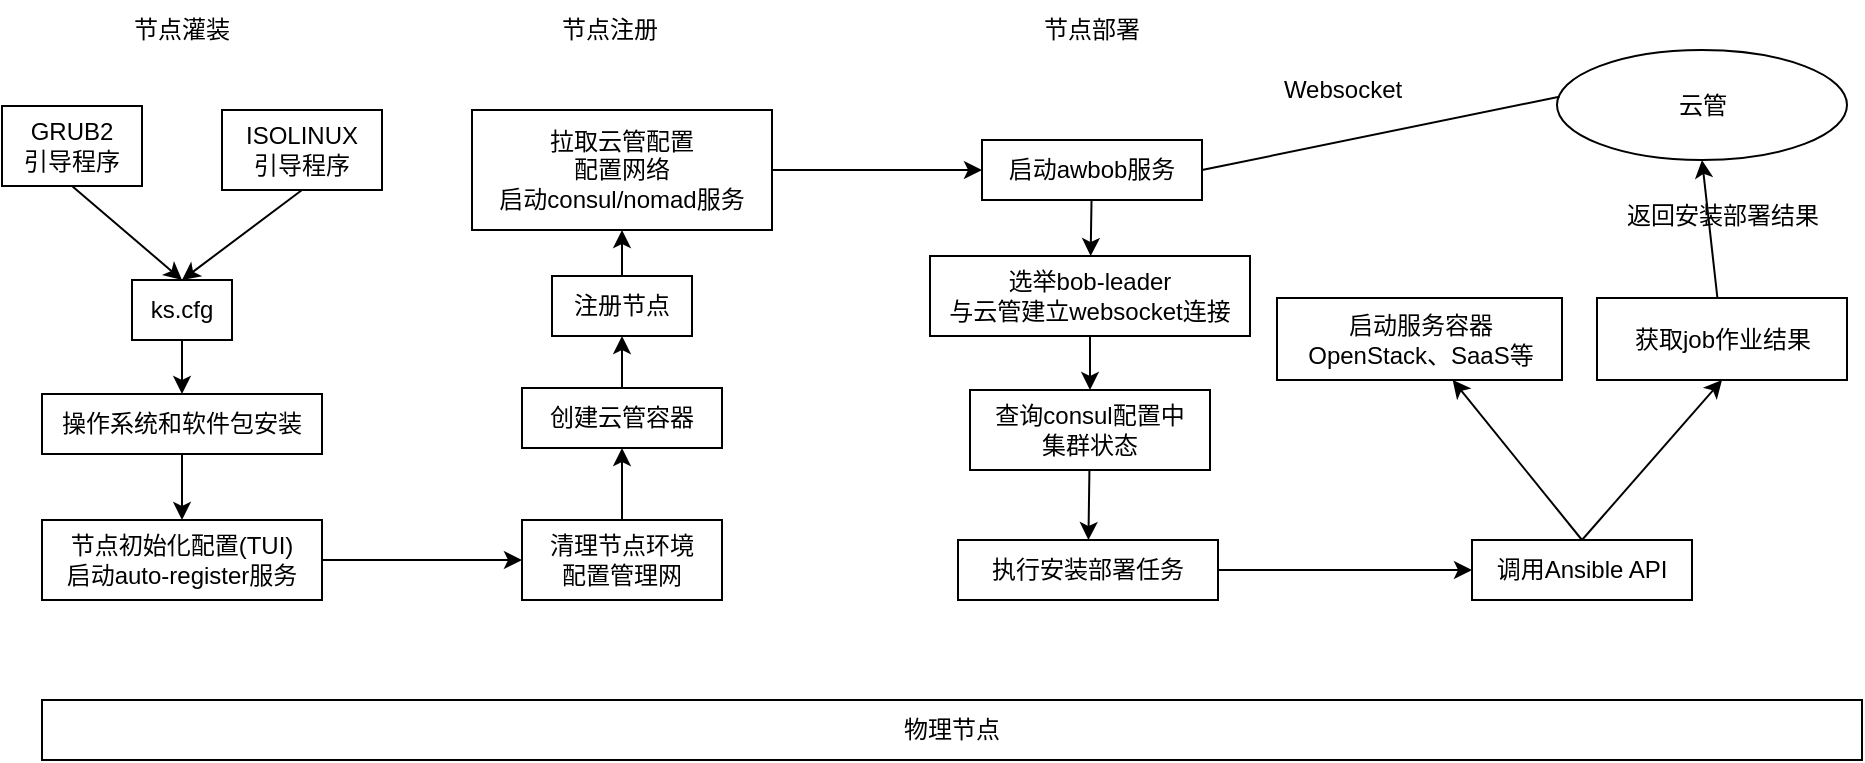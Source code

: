 <mxfile version="20.6.0" type="github">
  <diagram id="EwqAiMexF-4UJ-KyfhAE" name="第 1 页">
    <mxGraphModel dx="2062" dy="1146" grid="1" gridSize="10" guides="1" tooltips="1" connect="1" arrows="1" fold="1" page="1" pageScale="1" pageWidth="827" pageHeight="1169" math="1" shadow="0">
      <root>
        <mxCell id="0" />
        <mxCell id="1" parent="0" />
        <mxCell id="696KmnlqjqmfP4ftW0Q--1" style="html=1;exitX=0.5;exitY=1;exitDx=0;exitDy=0;entryX=0.5;entryY=0;entryDx=0;entryDy=0;" edge="1" parent="1" source="696KmnlqjqmfP4ftW0Q--2" target="696KmnlqjqmfP4ftW0Q--6">
          <mxGeometry relative="1" as="geometry" />
        </mxCell>
        <mxCell id="696KmnlqjqmfP4ftW0Q--2" value="GRUB2&lt;br&gt;引导程序" style="rounded=0;whiteSpace=wrap;html=1;" vertex="1" parent="1">
          <mxGeometry x="110" y="183" width="70" height="40" as="geometry" />
        </mxCell>
        <mxCell id="696KmnlqjqmfP4ftW0Q--3" style="html=1;exitX=0.5;exitY=1;exitDx=0;exitDy=0;entryX=0.5;entryY=0;entryDx=0;entryDy=0;" edge="1" parent="1" source="696KmnlqjqmfP4ftW0Q--4" target="696KmnlqjqmfP4ftW0Q--6">
          <mxGeometry relative="1" as="geometry">
            <mxPoint x="200" y="290" as="targetPoint" />
          </mxGeometry>
        </mxCell>
        <mxCell id="696KmnlqjqmfP4ftW0Q--4" value="ISOLINUX&lt;br&gt;引导程序" style="rounded=0;whiteSpace=wrap;html=1;" vertex="1" parent="1">
          <mxGeometry x="220" y="185" width="80" height="40" as="geometry" />
        </mxCell>
        <mxCell id="696KmnlqjqmfP4ftW0Q--5" value="" style="edgeStyle=none;html=1;" edge="1" parent="1" source="696KmnlqjqmfP4ftW0Q--6" target="696KmnlqjqmfP4ftW0Q--8">
          <mxGeometry relative="1" as="geometry" />
        </mxCell>
        <mxCell id="696KmnlqjqmfP4ftW0Q--6" value="ks.cfg" style="rounded=0;whiteSpace=wrap;html=1;" vertex="1" parent="1">
          <mxGeometry x="175" y="270" width="50" height="30" as="geometry" />
        </mxCell>
        <mxCell id="696KmnlqjqmfP4ftW0Q--7" value="" style="edgeStyle=none;html=1;" edge="1" parent="1" source="696KmnlqjqmfP4ftW0Q--8" target="696KmnlqjqmfP4ftW0Q--10">
          <mxGeometry relative="1" as="geometry" />
        </mxCell>
        <mxCell id="696KmnlqjqmfP4ftW0Q--8" value="操作系统和软件包安装" style="rounded=0;whiteSpace=wrap;html=1;" vertex="1" parent="1">
          <mxGeometry x="130" y="327" width="140" height="30" as="geometry" />
        </mxCell>
        <mxCell id="696KmnlqjqmfP4ftW0Q--9" value="" style="edgeStyle=none;html=1;" edge="1" parent="1" source="696KmnlqjqmfP4ftW0Q--10" target="696KmnlqjqmfP4ftW0Q--13">
          <mxGeometry relative="1" as="geometry" />
        </mxCell>
        <mxCell id="696KmnlqjqmfP4ftW0Q--10" value="节点初始化配置(TUI)&lt;br&gt;启动auto-register服务" style="rounded=0;whiteSpace=wrap;html=1;" vertex="1" parent="1">
          <mxGeometry x="130" y="390" width="140" height="40" as="geometry" />
        </mxCell>
        <mxCell id="696KmnlqjqmfP4ftW0Q--11" value="节点灌装" style="text;html=1;strokeColor=none;fillColor=none;align=center;verticalAlign=middle;whiteSpace=wrap;rounded=0;" vertex="1" parent="1">
          <mxGeometry x="165" y="130" width="70" height="30" as="geometry" />
        </mxCell>
        <mxCell id="696KmnlqjqmfP4ftW0Q--12" value="" style="edgeStyle=none;html=1;" edge="1" parent="1" source="696KmnlqjqmfP4ftW0Q--13" target="696KmnlqjqmfP4ftW0Q--15">
          <mxGeometry relative="1" as="geometry" />
        </mxCell>
        <mxCell id="696KmnlqjqmfP4ftW0Q--13" value="清理节点环境&lt;br&gt;配置管理网" style="rounded=0;whiteSpace=wrap;html=1;" vertex="1" parent="1">
          <mxGeometry x="370" y="390" width="100" height="40" as="geometry" />
        </mxCell>
        <mxCell id="696KmnlqjqmfP4ftW0Q--14" value="" style="edgeStyle=none;html=1;" edge="1" parent="1" source="696KmnlqjqmfP4ftW0Q--15" target="696KmnlqjqmfP4ftW0Q--17">
          <mxGeometry relative="1" as="geometry" />
        </mxCell>
        <mxCell id="696KmnlqjqmfP4ftW0Q--15" value="创建云管容器" style="rounded=0;whiteSpace=wrap;html=1;" vertex="1" parent="1">
          <mxGeometry x="370" y="324" width="100" height="30" as="geometry" />
        </mxCell>
        <mxCell id="696KmnlqjqmfP4ftW0Q--16" value="" style="edgeStyle=none;html=1;" edge="1" parent="1" source="696KmnlqjqmfP4ftW0Q--17" target="696KmnlqjqmfP4ftW0Q--19">
          <mxGeometry relative="1" as="geometry" />
        </mxCell>
        <mxCell id="696KmnlqjqmfP4ftW0Q--17" value="注册节点" style="rounded=0;whiteSpace=wrap;html=1;" vertex="1" parent="1">
          <mxGeometry x="385" y="268" width="70" height="30" as="geometry" />
        </mxCell>
        <mxCell id="696KmnlqjqmfP4ftW0Q--18" value="" style="edgeStyle=none;html=1;" edge="1" parent="1" source="696KmnlqjqmfP4ftW0Q--19" target="696KmnlqjqmfP4ftW0Q--22">
          <mxGeometry relative="1" as="geometry" />
        </mxCell>
        <mxCell id="696KmnlqjqmfP4ftW0Q--19" value="拉取云管配置&lt;br&gt;配置网络&lt;br&gt;启动consul/nomad服务" style="rounded=0;whiteSpace=wrap;html=1;" vertex="1" parent="1">
          <mxGeometry x="345" y="185" width="150" height="60" as="geometry" />
        </mxCell>
        <mxCell id="696KmnlqjqmfP4ftW0Q--20" value="节点注册" style="text;html=1;strokeColor=none;fillColor=none;align=center;verticalAlign=middle;whiteSpace=wrap;rounded=0;" vertex="1" parent="1">
          <mxGeometry x="379" y="130" width="70" height="30" as="geometry" />
        </mxCell>
        <mxCell id="696KmnlqjqmfP4ftW0Q--21" value="" style="edgeStyle=none;html=1;" edge="1" parent="1" source="696KmnlqjqmfP4ftW0Q--22" target="696KmnlqjqmfP4ftW0Q--25">
          <mxGeometry relative="1" as="geometry" />
        </mxCell>
        <mxCell id="696KmnlqjqmfP4ftW0Q--22" value="启动awbob服务" style="rounded=0;whiteSpace=wrap;html=1;" vertex="1" parent="1">
          <mxGeometry x="600" y="200" width="110" height="30" as="geometry" />
        </mxCell>
        <mxCell id="696KmnlqjqmfP4ftW0Q--23" value="节点部署" style="text;html=1;strokeColor=none;fillColor=none;align=center;verticalAlign=middle;whiteSpace=wrap;rounded=0;" vertex="1" parent="1">
          <mxGeometry x="620" y="130" width="70" height="30" as="geometry" />
        </mxCell>
        <mxCell id="696KmnlqjqmfP4ftW0Q--24" value="" style="edgeStyle=none;html=1;" edge="1" parent="1" source="696KmnlqjqmfP4ftW0Q--25" target="696KmnlqjqmfP4ftW0Q--27">
          <mxGeometry relative="1" as="geometry" />
        </mxCell>
        <mxCell id="696KmnlqjqmfP4ftW0Q--25" value="选举bob-leader&lt;br&gt;与云管建立websocket连接" style="rounded=0;whiteSpace=wrap;html=1;" vertex="1" parent="1">
          <mxGeometry x="574" y="258" width="160" height="40" as="geometry" />
        </mxCell>
        <mxCell id="696KmnlqjqmfP4ftW0Q--26" value="" style="edgeStyle=none;html=1;" edge="1" parent="1" source="696KmnlqjqmfP4ftW0Q--27" target="696KmnlqjqmfP4ftW0Q--29">
          <mxGeometry relative="1" as="geometry" />
        </mxCell>
        <mxCell id="696KmnlqjqmfP4ftW0Q--27" value="查询consul配置中&lt;br&gt;集群状态" style="rounded=0;whiteSpace=wrap;html=1;" vertex="1" parent="1">
          <mxGeometry x="594" y="325" width="120" height="40" as="geometry" />
        </mxCell>
        <mxCell id="696KmnlqjqmfP4ftW0Q--28" value="" style="edgeStyle=none;html=1;" edge="1" parent="1" source="696KmnlqjqmfP4ftW0Q--29" target="696KmnlqjqmfP4ftW0Q--32">
          <mxGeometry relative="1" as="geometry" />
        </mxCell>
        <mxCell id="696KmnlqjqmfP4ftW0Q--29" value="执行安装部署任务" style="rounded=0;whiteSpace=wrap;html=1;" vertex="1" parent="1">
          <mxGeometry x="588" y="400" width="130" height="30" as="geometry" />
        </mxCell>
        <mxCell id="696KmnlqjqmfP4ftW0Q--30" value="" style="edgeStyle=none;html=1;exitX=0.5;exitY=0;exitDx=0;exitDy=0;" edge="1" parent="1" source="696KmnlqjqmfP4ftW0Q--32" target="696KmnlqjqmfP4ftW0Q--33">
          <mxGeometry relative="1" as="geometry" />
        </mxCell>
        <mxCell id="696KmnlqjqmfP4ftW0Q--31" style="edgeStyle=none;html=1;entryX=0.5;entryY=1;entryDx=0;entryDy=0;exitX=0.5;exitY=0;exitDx=0;exitDy=0;" edge="1" parent="1" source="696KmnlqjqmfP4ftW0Q--32" target="696KmnlqjqmfP4ftW0Q--35">
          <mxGeometry relative="1" as="geometry" />
        </mxCell>
        <mxCell id="696KmnlqjqmfP4ftW0Q--32" value="调用Ansible API" style="rounded=0;whiteSpace=wrap;html=1;" vertex="1" parent="1">
          <mxGeometry x="845" y="400" width="110" height="30" as="geometry" />
        </mxCell>
        <mxCell id="696KmnlqjqmfP4ftW0Q--33" value="启动服务容器&lt;br&gt;OpenStack、SaaS等" style="rounded=0;whiteSpace=wrap;html=1;" vertex="1" parent="1">
          <mxGeometry x="747.5" y="279" width="142.5" height="41" as="geometry" />
        </mxCell>
        <mxCell id="696KmnlqjqmfP4ftW0Q--34" style="edgeStyle=none;html=1;entryX=0.5;entryY=1;entryDx=0;entryDy=0;" edge="1" parent="1" source="696KmnlqjqmfP4ftW0Q--35" target="696KmnlqjqmfP4ftW0Q--36">
          <mxGeometry relative="1" as="geometry" />
        </mxCell>
        <mxCell id="696KmnlqjqmfP4ftW0Q--35" value="获取job作业结果" style="rounded=0;whiteSpace=wrap;html=1;" vertex="1" parent="1">
          <mxGeometry x="907.5" y="279" width="125" height="41" as="geometry" />
        </mxCell>
        <mxCell id="696KmnlqjqmfP4ftW0Q--36" value="云管" style="ellipse;whiteSpace=wrap;html=1;" vertex="1" parent="1">
          <mxGeometry x="887.5" y="155" width="145" height="55" as="geometry" />
        </mxCell>
        <mxCell id="696KmnlqjqmfP4ftW0Q--37" value="" style="endArrow=none;html=1;entryX=0.008;entryY=0.425;entryDx=0;entryDy=0;entryPerimeter=0;exitX=1;exitY=0.5;exitDx=0;exitDy=0;" edge="1" parent="1" source="696KmnlqjqmfP4ftW0Q--22" target="696KmnlqjqmfP4ftW0Q--36">
          <mxGeometry width="50" height="50" relative="1" as="geometry">
            <mxPoint x="760" y="220" as="sourcePoint" />
            <mxPoint x="810" y="170" as="targetPoint" />
          </mxGeometry>
        </mxCell>
        <mxCell id="696KmnlqjqmfP4ftW0Q--38" value="Websocket" style="text;html=1;align=center;verticalAlign=middle;resizable=0;points=[];autosize=1;strokeColor=none;fillColor=none;" vertex="1" parent="1">
          <mxGeometry x="740" y="160" width="80" height="30" as="geometry" />
        </mxCell>
        <mxCell id="696KmnlqjqmfP4ftW0Q--39" value="返回安装部署结果" style="text;html=1;align=center;verticalAlign=middle;resizable=0;points=[];autosize=1;strokeColor=none;fillColor=none;" vertex="1" parent="1">
          <mxGeometry x="910" y="223" width="120" height="30" as="geometry" />
        </mxCell>
        <mxCell id="696KmnlqjqmfP4ftW0Q--40" value="物理节点" style="rounded=0;whiteSpace=wrap;html=1;" vertex="1" parent="1">
          <mxGeometry x="130" y="480" width="910" height="30" as="geometry" />
        </mxCell>
      </root>
    </mxGraphModel>
  </diagram>
</mxfile>
